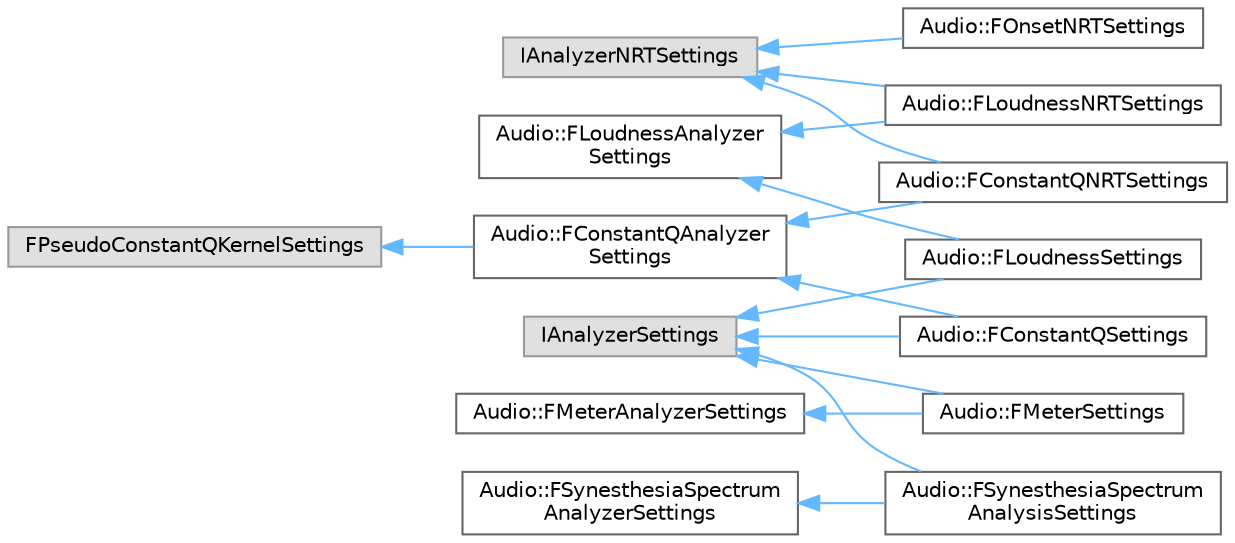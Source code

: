 digraph "Graphical Class Hierarchy"
{
 // INTERACTIVE_SVG=YES
 // LATEX_PDF_SIZE
  bgcolor="transparent";
  edge [fontname=Helvetica,fontsize=10,labelfontname=Helvetica,labelfontsize=10];
  node [fontname=Helvetica,fontsize=10,shape=box,height=0.2,width=0.4];
  rankdir="LR";
  Node0 [id="Node000000",label="Audio::FLoudnessAnalyzer\lSettings",height=0.2,width=0.4,color="grey40", fillcolor="white", style="filled",URL="$d5/d37/structAudio_1_1FLoudnessAnalyzerSettings.html",tooltip="Settings for FLoudnessAnalyzer."];
  Node0 -> Node1 [id="edge2758_Node000000_Node000001",dir="back",color="steelblue1",style="solid",tooltip=" "];
  Node1 [id="Node000001",label="Audio::FLoudnessNRTSettings",height=0.2,width=0.4,color="grey40", fillcolor="white", style="filled",URL="$d9/d25/classAudio_1_1FLoudnessNRTSettings.html",tooltip="Contains settings for loudness analyzer."];
  Node0 -> Node7 [id="edge2759_Node000000_Node000007",dir="back",color="steelblue1",style="solid",tooltip=" "];
  Node7 [id="Node000007",label="Audio::FLoudnessSettings",height=0.2,width=0.4,color="grey40", fillcolor="white", style="filled",URL="$dd/dfa/classAudio_1_1FLoudnessSettings.html",tooltip="Contains settings for loudness analyzer."];
  Node9 [id="Node000009",label="Audio::FMeterAnalyzerSettings",height=0.2,width=0.4,color="grey40", fillcolor="white", style="filled",URL="$db/de5/structAudio_1_1FMeterAnalyzerSettings.html",tooltip=" "];
  Node9 -> Node8 [id="edge2760_Node000009_Node000008",dir="back",color="steelblue1",style="solid",tooltip=" "];
  Node8 [id="Node000008",label="Audio::FMeterSettings",height=0.2,width=0.4,color="grey40", fillcolor="white", style="filled",URL="$d7/d43/classAudio_1_1FMeterSettings.html",tooltip="Contains settings for meter analyzer."];
  Node11 [id="Node000011",label="Audio::FSynesthesiaSpectrum\lAnalyzerSettings",height=0.2,width=0.4,color="grey40", fillcolor="white", style="filled",URL="$da/d8e/structAudio_1_1FSynesthesiaSpectrumAnalyzerSettings.html",tooltip=" "];
  Node11 -> Node10 [id="edge2761_Node000011_Node000010",dir="back",color="steelblue1",style="solid",tooltip=" "];
  Node10 [id="Node000010",label="Audio::FSynesthesiaSpectrum\lAnalysisSettings",height=0.2,width=0.4,color="grey40", fillcolor="white", style="filled",URL="$d7/db3/classAudio_1_1FSynesthesiaSpectrumAnalysisSettings.html",tooltip="Contains settings for Spectrum analyzer."];
  Node12 [id="Node000012",label="FPseudoConstantQKernelSettings",height=0.2,width=0.4,color="grey60", fillcolor="#E0E0E0", style="filled",tooltip=" "];
  Node12 -> Node4 [id="edge2762_Node000012_Node000004",dir="back",color="steelblue1",style="solid",tooltip=" "];
  Node4 [id="Node000004",label="Audio::FConstantQAnalyzer\lSettings",height=0.2,width=0.4,color="grey40", fillcolor="white", style="filled",URL="$d2/d34/structAudio_1_1FConstantQAnalyzerSettings.html",tooltip="FConstantQAnalyzerSettings."];
  Node4 -> Node3 [id="edge2763_Node000004_Node000003",dir="back",color="steelblue1",style="solid",tooltip=" "];
  Node3 [id="Node000003",label="Audio::FConstantQNRTSettings",height=0.2,width=0.4,color="grey40", fillcolor="white", style="filled",URL="$db/dc6/classAudio_1_1FConstantQNRTSettings.html",tooltip="FConstantQNRTSettings."];
  Node4 -> Node5 [id="edge2764_Node000004_Node000005",dir="back",color="steelblue1",style="solid",tooltip=" "];
  Node5 [id="Node000005",label="Audio::FConstantQSettings",height=0.2,width=0.4,color="grey40", fillcolor="white", style="filled",URL="$d2/d53/structAudio_1_1FConstantQSettings.html",tooltip="FConstantQSettings."];
  Node2 [id="Node000002",label="IAnalyzerNRTSettings",height=0.2,width=0.4,color="grey60", fillcolor="#E0E0E0", style="filled",tooltip=" "];
  Node2 -> Node3 [id="edge2765_Node000002_Node000003",dir="back",color="steelblue1",style="solid",tooltip=" "];
  Node2 -> Node1 [id="edge2766_Node000002_Node000001",dir="back",color="steelblue1",style="solid",tooltip=" "];
  Node2 -> Node13 [id="edge2767_Node000002_Node000013",dir="back",color="steelblue1",style="solid",tooltip=" "];
  Node13 [id="Node000013",label="Audio::FOnsetNRTSettings",height=0.2,width=0.4,color="grey40", fillcolor="white", style="filled",URL="$dd/d47/classAudio_1_1FOnsetNRTSettings.html",tooltip="FOnsetNRTSettings."];
  Node6 [id="Node000006",label="IAnalyzerSettings",height=0.2,width=0.4,color="grey60", fillcolor="#E0E0E0", style="filled",tooltip=" "];
  Node6 -> Node5 [id="edge2768_Node000006_Node000005",dir="back",color="steelblue1",style="solid",tooltip=" "];
  Node6 -> Node7 [id="edge2769_Node000006_Node000007",dir="back",color="steelblue1",style="solid",tooltip=" "];
  Node6 -> Node8 [id="edge2770_Node000006_Node000008",dir="back",color="steelblue1",style="solid",tooltip=" "];
  Node6 -> Node10 [id="edge2771_Node000006_Node000010",dir="back",color="steelblue1",style="solid",tooltip=" "];
}

